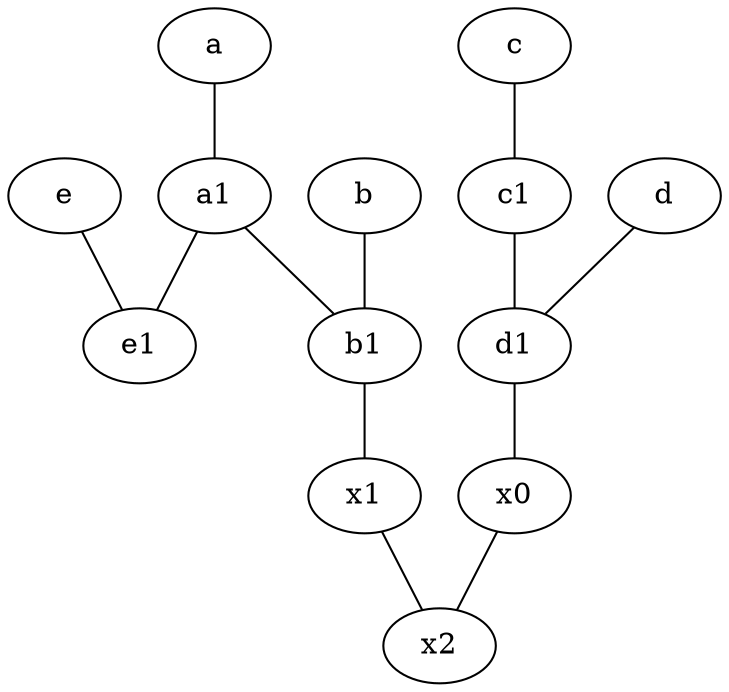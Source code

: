 graph {
	node [labelfontsize=50]
	d1 [labelfontsize=50 pos="3,5!"]
	x1 [labelfontsize=50]
	x0 [labelfontsize=50]
	c1 [labelfontsize=50 pos="4.5,3!"]
	b1 [labelfontsize=50 pos="9,4!"]
	x2 [labelfontsize=50]
	a1 [labelfontsize=50 pos="8,3!"]
	e1 [labelfontsize=50 pos="7,7!"]
	b [labelfontsize=50 pos="10,4!"]
	a1 -- b1
	c1 -- d1
	e -- e1
	d -- d1
	a1 -- e1
	a -- a1
	x1 -- x2
	b -- b1
	d1 -- x0
	x0 -- x2
	c -- c1
	b1 -- x1
}
